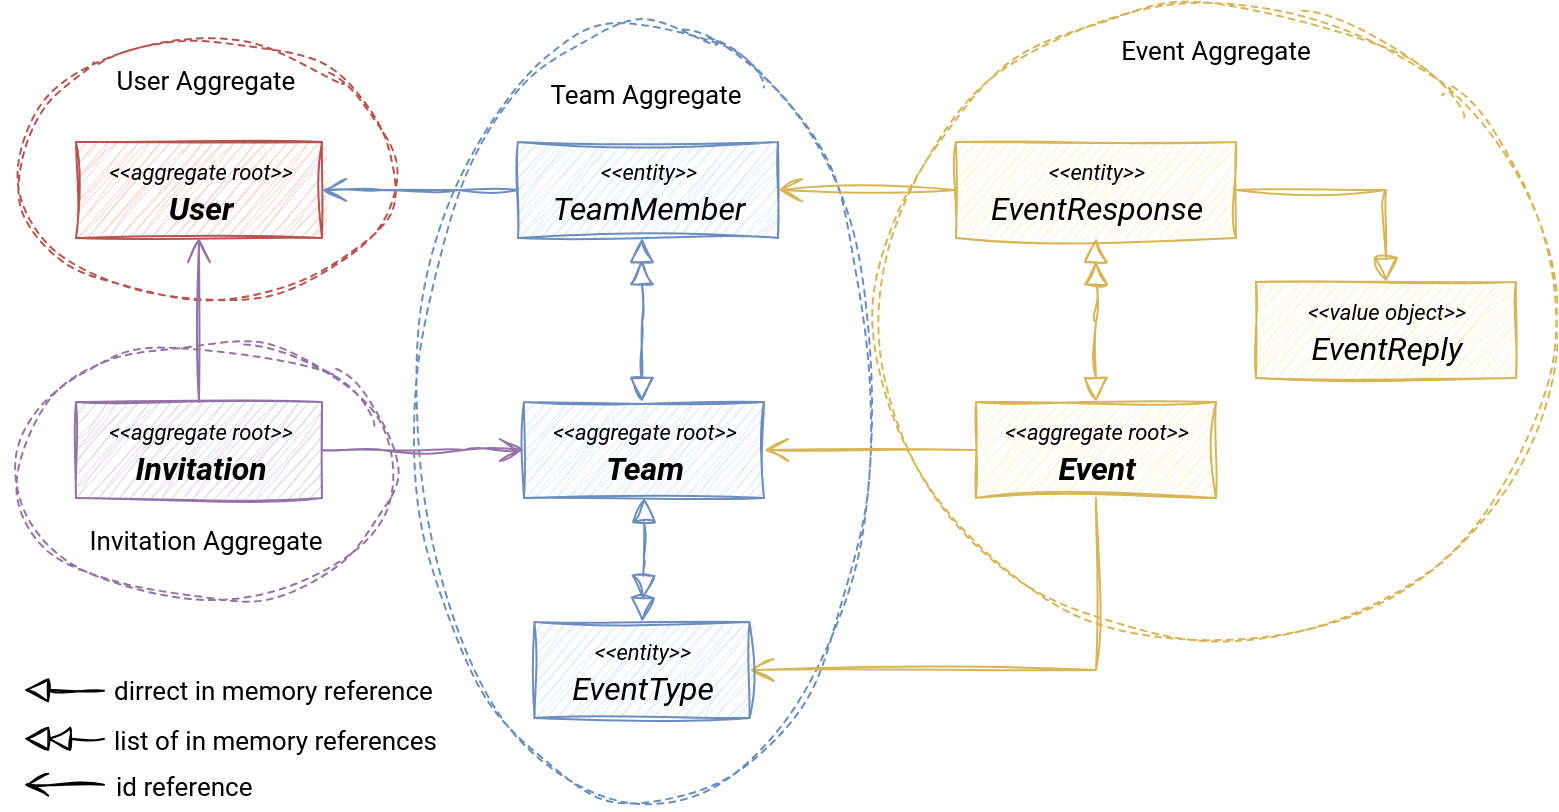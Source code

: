 <mxfile version="22.1.21" type="device">
  <diagram name="Page-1" id="grePgRaoDNj7AmUCVbBd">
    <mxGraphModel dx="819" dy="426" grid="1" gridSize="10" guides="1" tooltips="1" connect="1" arrows="1" fold="1" page="1" pageScale="1" pageWidth="850" pageHeight="1100" math="0" shadow="0">
      <root>
        <mxCell id="0" />
        <mxCell id="1" parent="0" />
        <mxCell id="rNG54FNHqMWdp60zCdtg-184" value="&lt;div align=&quot;left&quot; style=&quot;font-size: 13px;&quot;&gt;User Aggregate&lt;br style=&quot;font-size: 13px;&quot;&gt;&lt;/div&gt;" style="ellipse;whiteSpace=wrap;html=1;fontFamily=Roboto;fontSize=13;fillColor=none;sketch=1;curveFitting=1;jiggle=2;dashed=1;spacingTop=5;verticalAlign=top;fontSource=https%3A%2F%2Ffonts.googleapis.com%2Fcss%3Ffamily%3DRoboto;strokeColor=#b85450;" vertex="1" parent="1">
          <mxGeometry x="20" y="90" width="190" height="130" as="geometry" />
        </mxCell>
        <mxCell id="rNG54FNHqMWdp60zCdtg-185" value="Invitation Aggregate" style="ellipse;whiteSpace=wrap;html=1;fontFamily=Roboto;fontSize=13;fillColor=none;sketch=1;curveFitting=1;jiggle=2;dashed=1;verticalAlign=bottom;spacingBottom=20;spacingTop=0;fontSource=https%3A%2F%2Ffonts.googleapis.com%2Fcss%3Ffamily%3DRoboto;strokeColor=#9673a6;" vertex="1" parent="1">
          <mxGeometry x="20" y="240" width="190" height="130" as="geometry" />
        </mxCell>
        <mxCell id="rNG54FNHqMWdp60zCdtg-179" value="Team Aggregate" style="ellipse;whiteSpace=wrap;html=1;fontFamily=Roboto;fontSize=13;fillColor=none;sketch=1;curveFitting=1;jiggle=2;dashed=1;verticalAlign=top;spacingTop=22;fontSource=https%3A%2F%2Ffonts.googleapis.com%2Fcss%3Ffamily%3DRoboto;strokeColor=#6c8ebf;" vertex="1" parent="1">
          <mxGeometry x="220" y="80" width="230" height="390" as="geometry" />
        </mxCell>
        <mxCell id="rNG54FNHqMWdp60zCdtg-181" value="Event Aggregate" style="ellipse;whiteSpace=wrap;html=1;fontFamily=Roboto;fontSize=13;fillColor=none;sketch=1;curveFitting=1;jiggle=2;dashed=1;strokeColor=#d6b656;verticalAlign=top;fontSource=https%3A%2F%2Ffonts.googleapis.com%2Fcss%3Ffamily%3DRoboto;spacingTop=10;" vertex="1" parent="1">
          <mxGeometry x="450" y="70" width="340" height="320" as="geometry" />
        </mxCell>
        <mxCell id="rNG54FNHqMWdp60zCdtg-138" style="edgeStyle=orthogonalEdgeStyle;rounded=0;orthogonalLoop=1;jettySize=auto;html=1;sketch=1;curveFitting=1;jiggle=2;endArrow=doubleBlock;endFill=0;endSize=10;startSize=10;fillColor=#dae8fc;strokeColor=#6c8ebf;startArrow=block;startFill=0;" edge="1" parent="1">
          <mxGeometry relative="1" as="geometry">
            <mxPoint x="332.966" y="270" as="sourcePoint" />
            <mxPoint x="332.966" y="188" as="targetPoint" />
            <Array as="points">
              <mxPoint x="333" y="230" />
              <mxPoint x="333" y="230" />
            </Array>
          </mxGeometry>
        </mxCell>
        <mxCell id="rNG54FNHqMWdp60zCdtg-144" style="edgeStyle=orthogonalEdgeStyle;shape=connector;rounded=0;sketch=1;jiggle=2;curveFitting=1;orthogonalLoop=1;jettySize=auto;html=1;labelBackgroundColor=default;strokeColor=#d6b656;align=center;verticalAlign=middle;fontFamily=Helvetica;fontSize=11;fontColor=default;endArrow=block;endFill=0;startSize=10;endSize=10;fillColor=#fff2cc;startArrow=none;startFill=0;" edge="1" parent="1" source="rNG54FNHqMWdp60zCdtg-154" target="rNG54FNHqMWdp60zCdtg-175">
          <mxGeometry relative="1" as="geometry">
            <mxPoint x="626.5" y="194" as="sourcePoint" />
            <mxPoint x="716.5" y="194" as="targetPoint" />
          </mxGeometry>
        </mxCell>
        <mxCell id="rNG54FNHqMWdp60zCdtg-145" style="edgeStyle=orthogonalEdgeStyle;shape=connector;rounded=0;sketch=1;jiggle=2;curveFitting=1;orthogonalLoop=1;jettySize=auto;html=1;labelBackgroundColor=default;strokeColor=#d6b656;align=center;verticalAlign=middle;fontFamily=Helvetica;fontSize=11;fontColor=default;endArrow=doubleBlock;endFill=0;startSize=10;endSize=10;exitX=0.5;exitY=0;exitDx=0;exitDy=0;fillColor=#fff2cc;startArrow=block;startFill=0;" edge="1" parent="1">
          <mxGeometry relative="1" as="geometry">
            <mxPoint x="560" y="270" as="sourcePoint" />
            <mxPoint x="560.034" y="188" as="targetPoint" />
            <Array as="points">
              <mxPoint x="560" y="230" />
              <mxPoint x="560" y="230" />
            </Array>
          </mxGeometry>
        </mxCell>
        <mxCell id="rNG54FNHqMWdp60zCdtg-146" value="&lt;p style=&quot;line-height: 30%;&quot;&gt;&lt;i&gt;&lt;font style=&quot;font-size: 11px;&quot;&gt;&amp;lt;&amp;lt;aggregate root&amp;gt;&amp;gt;&lt;/font&gt;&lt;/i&gt;&lt;/p&gt;&lt;div style=&quot;line-height: 30%;&quot;&gt;&lt;b&gt;&lt;font style=&quot;font-size: 16px;&quot;&gt;User&lt;/font&gt;&lt;/b&gt;&lt;/div&gt;" style="swimlane;fontStyle=2;align=center;verticalAlign=top;childLayout=stackLayout;horizontal=1;startSize=48;horizontalStack=0;resizeParent=1;resizeLast=0;collapsible=1;marginBottom=0;rounded=0;shadow=0;strokeWidth=1;sketch=1;curveFitting=1;jiggle=2;fontFamily=Roboto;fontSource=https%3A%2F%2Ffonts.googleapis.com%2Fcss%3Ffamily%3DRoboto;fontSize=14;spacingTop=-9;html=1;fillColor=#f8cecc;strokeColor=#b85450;" vertex="1" collapsed="1" parent="1">
          <mxGeometry x="50" y="140" width="123" height="48" as="geometry">
            <mxRectangle x="13" y="140" width="160" height="108" as="alternateBounds" />
          </mxGeometry>
        </mxCell>
        <mxCell id="rNG54FNHqMWdp60zCdtg-147" value="email" style="text;align=left;verticalAlign=top;spacingLeft=4;spacingRight=4;overflow=hidden;rotatable=0;points=[[0,0.5],[1,0.5]];portConstraint=eastwest;fontFamily=Roboto;fontSource=https%3A%2F%2Ffonts.googleapis.com%2Fcss%3Ffamily%3DRoboto;" vertex="1" parent="rNG54FNHqMWdp60zCdtg-146">
          <mxGeometry y="48" width="160" height="26" as="geometry" />
        </mxCell>
        <mxCell id="rNG54FNHqMWdp60zCdtg-148" value="name" style="text;align=left;verticalAlign=top;spacingLeft=4;spacingRight=4;overflow=hidden;rotatable=0;points=[[0,0.5],[1,0.5]];portConstraint=eastwest;rounded=0;shadow=0;html=0;fontFamily=Roboto;fontSource=https%3A%2F%2Ffonts.googleapis.com%2Fcss%3Ffamily%3DRoboto;" vertex="1" parent="rNG54FNHqMWdp60zCdtg-146">
          <mxGeometry y="74" width="160" height="26" as="geometry" />
        </mxCell>
        <mxCell id="rNG54FNHqMWdp60zCdtg-149" value="" style="line;html=1;strokeWidth=1;align=left;verticalAlign=middle;spacingTop=-1;spacingLeft=3;spacingRight=3;rotatable=0;labelPosition=right;points=[];portConstraint=eastwest;sketch=1;curveFitting=1;jiggle=2;" vertex="1" parent="rNG54FNHqMWdp60zCdtg-146">
          <mxGeometry y="100" width="160" height="8" as="geometry" />
        </mxCell>
        <mxCell id="rNG54FNHqMWdp60zCdtg-186" style="edgeStyle=entityRelationEdgeStyle;shape=connector;rounded=0;sketch=1;jiggle=2;curveFitting=1;orthogonalLoop=1;jettySize=auto;html=1;exitX=0;exitY=0.5;exitDx=0;exitDy=0;labelBackgroundColor=default;strokeColor=#6c8ebf;align=center;verticalAlign=middle;fontFamily=Helvetica;fontSize=11;fontColor=default;endArrow=open;endFill=0;startSize=13;endSize=10;fillColor=#dae8fc;" edge="1" parent="1" source="rNG54FNHqMWdp60zCdtg-150" target="rNG54FNHqMWdp60zCdtg-146">
          <mxGeometry relative="1" as="geometry" />
        </mxCell>
        <mxCell id="rNG54FNHqMWdp60zCdtg-150" value="&lt;p style=&quot;line-height: 30%;&quot;&gt;&lt;i&gt;&lt;font style=&quot;font-size: 11px;&quot;&gt;&amp;lt;&amp;lt;entity&amp;gt;&amp;gt;&lt;/font&gt;&lt;/i&gt;&lt;/p&gt;&lt;div style=&quot;line-height: 30%;&quot;&gt;&lt;font style=&quot;font-size: 16px;&quot;&gt;TeamMember&lt;/font&gt;&lt;/div&gt;" style="swimlane;fontStyle=2;align=center;verticalAlign=top;childLayout=stackLayout;horizontal=1;startSize=48;horizontalStack=0;resizeParent=1;resizeLast=0;collapsible=1;marginBottom=0;rounded=0;shadow=0;strokeWidth=1;sketch=1;curveFitting=1;jiggle=2;fontFamily=Roboto;fontSource=https%3A%2F%2Ffonts.googleapis.com%2Fcss%3Ffamily%3DRoboto;fontSize=14;spacingTop=-9;html=1;fillColor=#dae8fc;strokeColor=#6c8ebf;" vertex="1" collapsed="1" parent="1">
          <mxGeometry x="271" y="140" width="130" height="48" as="geometry">
            <mxRectangle x="238" y="140" width="160" height="108" as="alternateBounds" />
          </mxGeometry>
        </mxCell>
        <mxCell id="rNG54FNHqMWdp60zCdtg-151" value="nickname" style="text;align=left;verticalAlign=top;spacingLeft=4;spacingRight=4;overflow=hidden;rotatable=0;points=[[0,0.5],[1,0.5]];portConstraint=eastwest;fontFamily=Roboto;fontSource=https%3A%2F%2Ffonts.googleapis.com%2Fcss%3Ffamily%3DRoboto;" vertex="1" parent="rNG54FNHqMWdp60zCdtg-150">
          <mxGeometry y="48" width="160" height="26" as="geometry" />
        </mxCell>
        <mxCell id="rNG54FNHqMWdp60zCdtg-152" value="role" style="text;align=left;verticalAlign=top;spacingLeft=4;spacingRight=4;overflow=hidden;rotatable=0;points=[[0,0.5],[1,0.5]];portConstraint=eastwest;fontFamily=Roboto;fontSource=https%3A%2F%2Ffonts.googleapis.com%2Fcss%3Ffamily%3DRoboto;" vertex="1" parent="rNG54FNHqMWdp60zCdtg-150">
          <mxGeometry y="74" width="160" height="26" as="geometry" />
        </mxCell>
        <mxCell id="rNG54FNHqMWdp60zCdtg-153" value="" style="line;html=1;strokeWidth=1;align=left;verticalAlign=middle;spacingTop=-1;spacingLeft=3;spacingRight=3;rotatable=0;labelPosition=right;points=[];portConstraint=eastwest;sketch=1;curveFitting=1;jiggle=2;" vertex="1" parent="rNG54FNHqMWdp60zCdtg-150">
          <mxGeometry y="100" width="160" height="8" as="geometry" />
        </mxCell>
        <mxCell id="rNG54FNHqMWdp60zCdtg-183" style="edgeStyle=orthogonalEdgeStyle;shape=connector;rounded=0;sketch=1;jiggle=2;curveFitting=1;orthogonalLoop=1;jettySize=auto;html=1;exitX=0;exitY=0.5;exitDx=0;exitDy=0;labelBackgroundColor=default;strokeColor=#d6b656;align=center;verticalAlign=middle;fontFamily=Helvetica;fontSize=11;fontColor=default;endArrow=open;endFill=0;startSize=13;endSize=10;fillColor=#fff2cc;" edge="1" parent="1" source="rNG54FNHqMWdp60zCdtg-154" target="rNG54FNHqMWdp60zCdtg-150">
          <mxGeometry relative="1" as="geometry" />
        </mxCell>
        <mxCell id="rNG54FNHqMWdp60zCdtg-154" value="&lt;p style=&quot;line-height: 30%;&quot;&gt;&lt;i&gt;&lt;font style=&quot;font-size: 11px;&quot;&gt;&amp;lt;&amp;lt;entity&amp;gt;&amp;gt;&lt;/font&gt;&lt;/i&gt;&lt;/p&gt;&lt;div style=&quot;line-height: 30%;&quot;&gt;&lt;font style=&quot;font-size: 16px;&quot;&gt;EventResponse&lt;/font&gt;&lt;/div&gt;" style="swimlane;fontStyle=2;align=center;verticalAlign=top;childLayout=stackLayout;horizontal=1;startSize=48;horizontalStack=0;resizeParent=1;resizeLast=0;collapsible=1;marginBottom=0;rounded=0;shadow=0;strokeWidth=1;sketch=1;curveFitting=1;jiggle=2;fontFamily=Roboto;fontSource=https%3A%2F%2Ffonts.googleapis.com%2Fcss%3Ffamily%3DRoboto;fontSize=14;spacingTop=-9;html=1;fillColor=#fff2cc;strokeColor=#d6b656;" vertex="1" collapsed="1" parent="1">
          <mxGeometry x="490" y="140" width="140" height="48" as="geometry">
            <mxRectangle x="468" y="153" width="160" height="82" as="alternateBounds" />
          </mxGeometry>
        </mxCell>
        <mxCell id="rNG54FNHqMWdp60zCdtg-155" value="timestamp" style="text;align=left;verticalAlign=top;spacingLeft=4;spacingRight=4;overflow=hidden;rotatable=0;points=[[0,0.5],[1,0.5]];portConstraint=eastwest;fontFamily=Roboto;fontSource=https%3A%2F%2Ffonts.googleapis.com%2Fcss%3Ffamily%3DRoboto;" vertex="1" parent="rNG54FNHqMWdp60zCdtg-154">
          <mxGeometry y="48" width="160" height="26" as="geometry" />
        </mxCell>
        <mxCell id="rNG54FNHqMWdp60zCdtg-156" value="" style="line;html=1;strokeWidth=1;align=left;verticalAlign=middle;spacingTop=-1;spacingLeft=3;spacingRight=3;rotatable=0;labelPosition=right;points=[];portConstraint=eastwest;sketch=1;curveFitting=1;jiggle=2;" vertex="1" parent="rNG54FNHqMWdp60zCdtg-154">
          <mxGeometry y="74" width="160" height="8" as="geometry" />
        </mxCell>
        <mxCell id="rNG54FNHqMWdp60zCdtg-189" style="edgeStyle=orthogonalEdgeStyle;shape=connector;rounded=0;sketch=1;jiggle=2;curveFitting=1;orthogonalLoop=1;jettySize=auto;html=1;exitX=0;exitY=0.5;exitDx=0;exitDy=0;labelBackgroundColor=default;strokeColor=#d6b656;align=center;verticalAlign=middle;fontFamily=Helvetica;fontSize=11;fontColor=default;endArrow=open;endFill=0;startSize=13;endSize=10;fillColor=#fff2cc;" edge="1" parent="1" source="rNG54FNHqMWdp60zCdtg-157" target="rNG54FNHqMWdp60zCdtg-169">
          <mxGeometry relative="1" as="geometry" />
        </mxCell>
        <mxCell id="rNG54FNHqMWdp60zCdtg-207" style="edgeStyle=orthogonalEdgeStyle;shape=connector;rounded=0;sketch=1;jiggle=2;curveFitting=1;orthogonalLoop=1;jettySize=auto;html=1;exitX=0.5;exitY=1;exitDx=0;exitDy=0;entryX=1;entryY=0.5;entryDx=0;entryDy=0;labelBackgroundColor=default;strokeColor=#d6b656;align=center;verticalAlign=middle;fontFamily=Helvetica;fontSize=11;fontColor=default;endArrow=open;endFill=0;startSize=13;endSize=10;fillColor=#fff2cc;" edge="1" parent="1" source="rNG54FNHqMWdp60zCdtg-157" target="rNG54FNHqMWdp60zCdtg-165">
          <mxGeometry relative="1" as="geometry" />
        </mxCell>
        <mxCell id="rNG54FNHqMWdp60zCdtg-157" value="&lt;p style=&quot;line-height: 30%;&quot;&gt;&lt;i&gt;&lt;font style=&quot;font-size: 11px;&quot;&gt;&amp;lt;&amp;lt;aggregate root&amp;gt;&amp;gt;&lt;/font&gt;&lt;/i&gt;&lt;/p&gt;&lt;div style=&quot;line-height: 30%;&quot;&gt;&lt;b&gt;&lt;font style=&quot;font-size: 16px;&quot;&gt;Event&lt;/font&gt;&lt;/b&gt;&lt;/div&gt;" style="swimlane;fontStyle=2;align=center;verticalAlign=top;childLayout=stackLayout;horizontal=1;startSize=48;horizontalStack=0;resizeParent=1;resizeLast=0;collapsible=1;marginBottom=0;rounded=0;shadow=0;strokeWidth=1;sketch=1;curveFitting=1;jiggle=2;fontFamily=Roboto;fontSource=https%3A%2F%2Ffonts.googleapis.com%2Fcss%3Ffamily%3DRoboto;fontSize=14;spacingTop=-9;html=1;fillColor=#fff2cc;strokeColor=#d6b656;" vertex="1" collapsed="1" parent="1">
          <mxGeometry x="500" y="270" width="120" height="48" as="geometry">
            <mxRectangle x="468" y="284" width="160" height="206" as="alternateBounds" />
          </mxGeometry>
        </mxCell>
        <mxCell id="rNG54FNHqMWdp60zCdtg-158" value="from" style="text;align=left;verticalAlign=top;spacingLeft=4;spacingRight=4;overflow=hidden;rotatable=0;points=[[0,0.5],[1,0.5]];portConstraint=eastwest;fontFamily=Roboto;fontSource=https%3A%2F%2Ffonts.googleapis.com%2Fcss%3Ffamily%3DRoboto;" vertex="1" parent="rNG54FNHqMWdp60zCdtg-157">
          <mxGeometry y="48" width="160" height="26" as="geometry" />
        </mxCell>
        <mxCell id="rNG54FNHqMWdp60zCdtg-159" value="to" style="text;align=left;verticalAlign=top;spacingLeft=4;spacingRight=4;overflow=hidden;rotatable=0;points=[[0,0.5],[1,0.5]];portConstraint=eastwest;fontFamily=Roboto;fontSource=https%3A%2F%2Ffonts.googleapis.com%2Fcss%3Ffamily%3DRoboto;" vertex="1" parent="rNG54FNHqMWdp60zCdtg-157">
          <mxGeometry y="74" width="160" height="26" as="geometry" />
        </mxCell>
        <mxCell id="rNG54FNHqMWdp60zCdtg-160" value="description" style="text;align=left;verticalAlign=top;spacingLeft=4;spacingRight=4;overflow=hidden;rotatable=0;points=[[0,0.5],[1,0.5]];portConstraint=eastwest;fontFamily=Roboto;fontSource=https%3A%2F%2Ffonts.googleapis.com%2Fcss%3Ffamily%3DRoboto;" vertex="1" parent="rNG54FNHqMWdp60zCdtg-157">
          <mxGeometry y="100" width="160" height="26" as="geometry" />
        </mxCell>
        <mxCell id="rNG54FNHqMWdp60zCdtg-161" value="status" style="text;align=left;verticalAlign=top;spacingLeft=4;spacingRight=4;overflow=hidden;rotatable=0;points=[[0,0.5],[1,0.5]];portConstraint=eastwest;fontFamily=Roboto;fontSource=https%3A%2F%2Ffonts.googleapis.com%2Fcss%3Ffamily%3DRoboto;" vertex="1" parent="rNG54FNHqMWdp60zCdtg-157">
          <mxGeometry y="126" width="160" height="24" as="geometry" />
        </mxCell>
        <mxCell id="rNG54FNHqMWdp60zCdtg-162" value="meetTime" style="text;align=left;verticalAlign=top;spacingLeft=4;spacingRight=4;overflow=hidden;rotatable=0;points=[[0,0.5],[1,0.5]];portConstraint=eastwest;fontFamily=Roboto;fontSource=https%3A%2F%2Ffonts.googleapis.com%2Fcss%3Ffamily%3DRoboto;" vertex="1" parent="rNG54FNHqMWdp60zCdtg-157">
          <mxGeometry y="150" width="160" height="24" as="geometry" />
        </mxCell>
        <mxCell id="rNG54FNHqMWdp60zCdtg-163" value="replyClosingTime" style="text;align=left;verticalAlign=top;spacingLeft=4;spacingRight=4;overflow=hidden;rotatable=0;points=[[0,0.5],[1,0.5]];portConstraint=eastwest;fontFamily=Roboto;fontSource=https%3A%2F%2Ffonts.googleapis.com%2Fcss%3Ffamily%3DRoboto;" vertex="1" parent="rNG54FNHqMWdp60zCdtg-157">
          <mxGeometry y="174" width="160" height="24" as="geometry" />
        </mxCell>
        <mxCell id="rNG54FNHqMWdp60zCdtg-164" value="" style="line;html=1;strokeWidth=1;align=left;verticalAlign=middle;spacingTop=-1;spacingLeft=3;spacingRight=3;rotatable=0;labelPosition=right;points=[];portConstraint=eastwest;sketch=1;curveFitting=1;jiggle=2;" vertex="1" parent="rNG54FNHqMWdp60zCdtg-157">
          <mxGeometry y="198" width="160" height="8" as="geometry" />
        </mxCell>
        <mxCell id="rNG54FNHqMWdp60zCdtg-165" value="&lt;p style=&quot;line-height: 30%;&quot;&gt;&lt;i&gt;&lt;font style=&quot;font-size: 11px;&quot;&gt;&amp;lt;&amp;lt;entity&amp;gt;&amp;gt;&lt;/font&gt;&lt;/i&gt;&lt;/p&gt;&lt;div style=&quot;line-height: 30%;&quot;&gt;&lt;font style=&quot;font-size: 16px;&quot;&gt;EventType&lt;/font&gt;&lt;/div&gt;" style="swimlane;fontStyle=2;align=center;verticalAlign=top;childLayout=stackLayout;horizontal=1;startSize=48;horizontalStack=0;resizeParent=1;resizeLast=0;collapsible=1;marginBottom=0;rounded=0;shadow=0;strokeWidth=1;sketch=1;curveFitting=1;jiggle=2;fontFamily=Roboto;fontSource=https%3A%2F%2Ffonts.googleapis.com%2Fcss%3Ffamily%3DRoboto;fontSize=14;spacingTop=-9;html=1;fillColor=#dae8fc;strokeColor=#6c8ebf;" vertex="1" collapsed="1" parent="1">
          <mxGeometry x="279.25" y="380" width="107.5" height="48" as="geometry">
            <mxRectangle x="238" y="500" width="160" height="108" as="alternateBounds" />
          </mxGeometry>
        </mxCell>
        <mxCell id="rNG54FNHqMWdp60zCdtg-166" value="name" style="text;align=left;verticalAlign=top;spacingLeft=4;spacingRight=4;overflow=hidden;rotatable=0;points=[[0,0.5],[1,0.5]];portConstraint=eastwest;fontFamily=Roboto;fontSource=https%3A%2F%2Ffonts.googleapis.com%2Fcss%3Ffamily%3DRoboto;" vertex="1" parent="rNG54FNHqMWdp60zCdtg-165">
          <mxGeometry y="48" width="160" height="26" as="geometry" />
        </mxCell>
        <mxCell id="rNG54FNHqMWdp60zCdtg-167" value="description" style="text;align=left;verticalAlign=top;spacingLeft=4;spacingRight=4;overflow=hidden;rotatable=0;points=[[0,0.5],[1,0.5]];portConstraint=eastwest;fontFamily=Roboto;fontSource=https%3A%2F%2Ffonts.googleapis.com%2Fcss%3Ffamily%3DRoboto;" vertex="1" parent="rNG54FNHqMWdp60zCdtg-165">
          <mxGeometry y="74" width="160" height="26" as="geometry" />
        </mxCell>
        <mxCell id="rNG54FNHqMWdp60zCdtg-168" value="" style="line;html=1;strokeWidth=1;align=left;verticalAlign=middle;spacingTop=-1;spacingLeft=3;spacingRight=3;rotatable=0;labelPosition=right;points=[];portConstraint=eastwest;sketch=1;curveFitting=1;jiggle=2;" vertex="1" parent="rNG54FNHqMWdp60zCdtg-165">
          <mxGeometry y="100" width="160" height="8" as="geometry" />
        </mxCell>
        <mxCell id="rNG54FNHqMWdp60zCdtg-206" style="edgeStyle=orthogonalEdgeStyle;shape=connector;rounded=0;sketch=1;jiggle=2;curveFitting=1;orthogonalLoop=1;jettySize=auto;html=1;exitX=0.5;exitY=1;exitDx=0;exitDy=0;labelBackgroundColor=default;strokeColor=#6c8ebf;align=center;verticalAlign=middle;fontFamily=Helvetica;fontSize=11;fontColor=default;endArrow=doubleBlock;endFill=0;startSize=10;endSize=10;fillColor=#dae8fc;startArrow=block;startFill=0;" edge="1" parent="1" source="rNG54FNHqMWdp60zCdtg-169" target="rNG54FNHqMWdp60zCdtg-165">
          <mxGeometry relative="1" as="geometry" />
        </mxCell>
        <mxCell id="rNG54FNHqMWdp60zCdtg-169" value="&lt;p style=&quot;line-height: 30%;&quot;&gt;&lt;i&gt;&lt;font style=&quot;font-size: 11px;&quot;&gt;&amp;lt;&amp;lt;aggregate root&amp;gt;&amp;gt;&lt;/font&gt;&lt;/i&gt;&lt;/p&gt;&lt;div style=&quot;line-height: 30%;&quot;&gt;&lt;font style=&quot;font-size: 16px;&quot;&gt;&lt;b&gt;Team&lt;/b&gt;&lt;/font&gt;&lt;/div&gt;" style="swimlane;fontStyle=2;align=center;verticalAlign=top;childLayout=stackLayout;horizontal=1;startSize=48;horizontalStack=0;resizeParent=1;resizeLast=0;collapsible=1;marginBottom=0;rounded=0;shadow=0;strokeWidth=1;sketch=1;curveFitting=1;jiggle=2;fontFamily=Roboto;fontSource=https%3A%2F%2Ffonts.googleapis.com%2Fcss%3Ffamily%3DRoboto;fontSize=14;spacingTop=-9;html=1;fillColor=#dae8fc;strokeColor=#6c8ebf;" vertex="1" collapsed="1" parent="1">
          <mxGeometry x="274" y="270" width="120" height="48" as="geometry">
            <mxRectangle x="238" y="346" width="160" height="82" as="alternateBounds" />
          </mxGeometry>
        </mxCell>
        <mxCell id="rNG54FNHqMWdp60zCdtg-170" value="name" style="text;align=left;verticalAlign=top;spacingLeft=4;spacingRight=4;overflow=hidden;rotatable=0;points=[[0,0.5],[1,0.5]];portConstraint=eastwest;fontFamily=Roboto;fontSource=https%3A%2F%2Ffonts.googleapis.com%2Fcss%3Ffamily%3DRoboto;" vertex="1" parent="rNG54FNHqMWdp60zCdtg-169">
          <mxGeometry y="48" width="160" height="26" as="geometry" />
        </mxCell>
        <mxCell id="rNG54FNHqMWdp60zCdtg-171" value="" style="line;html=1;strokeWidth=1;align=left;verticalAlign=middle;spacingTop=-1;spacingLeft=3;spacingRight=3;rotatable=0;labelPosition=right;points=[];portConstraint=eastwest;sketch=1;curveFitting=1;jiggle=2;" vertex="1" parent="rNG54FNHqMWdp60zCdtg-169">
          <mxGeometry y="74" width="160" height="8" as="geometry" />
        </mxCell>
        <mxCell id="rNG54FNHqMWdp60zCdtg-187" style="edgeStyle=orthogonalEdgeStyle;shape=connector;rounded=0;sketch=1;jiggle=2;curveFitting=1;orthogonalLoop=1;jettySize=auto;html=1;labelBackgroundColor=default;strokeColor=#9673a6;align=center;verticalAlign=middle;fontFamily=Helvetica;fontSize=11;fontColor=default;endArrow=open;endFill=0;startSize=13;endSize=10;fillColor=#e1d5e7;" edge="1" parent="1" source="rNG54FNHqMWdp60zCdtg-172" target="rNG54FNHqMWdp60zCdtg-146">
          <mxGeometry relative="1" as="geometry" />
        </mxCell>
        <mxCell id="rNG54FNHqMWdp60zCdtg-172" value="&lt;p style=&quot;line-height: 30%;&quot;&gt;&lt;i&gt;&lt;font style=&quot;font-size: 11px;&quot;&gt;&amp;lt;&amp;lt;aggregate root&amp;gt;&amp;gt;&lt;/font&gt;&lt;/i&gt;&lt;/p&gt;&lt;div style=&quot;line-height: 30%;&quot;&gt;&lt;font style=&quot;font-size: 16px;&quot;&gt;&lt;b&gt;Invitation&lt;/b&gt;&lt;/font&gt;&lt;/div&gt;" style="swimlane;fontStyle=2;align=center;verticalAlign=top;childLayout=stackLayout;horizontal=1;startSize=48;horizontalStack=0;resizeParent=1;resizeLast=0;collapsible=1;marginBottom=0;rounded=0;shadow=0;strokeWidth=1;sketch=1;curveFitting=1;jiggle=2;fontFamily=Roboto;fontSource=https%3A%2F%2Ffonts.googleapis.com%2Fcss%3Ffamily%3DRoboto;fontSize=14;spacingTop=-9;html=1;fillColor=#e1d5e7;strokeColor=#9673a6;" vertex="1" collapsed="1" parent="1">
          <mxGeometry x="50" y="270" width="123" height="48" as="geometry">
            <mxRectangle x="13" y="346" width="160" height="82" as="alternateBounds" />
          </mxGeometry>
        </mxCell>
        <mxCell id="rNG54FNHqMWdp60zCdtg-173" value="timestamp" style="text;align=left;verticalAlign=top;spacingLeft=4;spacingRight=4;overflow=hidden;rotatable=0;points=[[0,0.5],[1,0.5]];portConstraint=eastwest;fontFamily=Roboto;fontSource=https%3A%2F%2Ffonts.googleapis.com%2Fcss%3Ffamily%3DRoboto;" vertex="1" parent="rNG54FNHqMWdp60zCdtg-172">
          <mxGeometry y="48" width="160" height="26" as="geometry" />
        </mxCell>
        <mxCell id="rNG54FNHqMWdp60zCdtg-174" value="" style="line;html=1;strokeWidth=1;align=left;verticalAlign=middle;spacingTop=-1;spacingLeft=3;spacingRight=3;rotatable=0;labelPosition=right;points=[];portConstraint=eastwest;sketch=1;curveFitting=1;jiggle=2;" vertex="1" parent="rNG54FNHqMWdp60zCdtg-172">
          <mxGeometry y="74" width="160" height="8" as="geometry" />
        </mxCell>
        <mxCell id="rNG54FNHqMWdp60zCdtg-175" value="&lt;p style=&quot;line-height: 30%;&quot;&gt;&lt;i&gt;&lt;font style=&quot;font-size: 11px;&quot;&gt;&amp;lt;&amp;lt;value object&amp;gt;&amp;gt;&lt;/font&gt;&lt;/i&gt;&lt;/p&gt;&lt;div style=&quot;line-height: 30%;&quot;&gt;&lt;font style=&quot;font-size: 16px;&quot;&gt;EventReply&lt;/font&gt;&lt;/div&gt;" style="swimlane;fontStyle=2;align=center;verticalAlign=top;childLayout=stackLayout;horizontal=1;startSize=48;horizontalStack=0;resizeParent=1;resizeLast=0;collapsible=1;marginBottom=0;rounded=0;shadow=0;strokeWidth=1;sketch=1;curveFitting=1;jiggle=2;fontFamily=Roboto;fontSource=https%3A%2F%2Ffonts.googleapis.com%2Fcss%3Ffamily%3DRoboto;fontSize=14;spacingTop=-9;html=1;fillColor=#fff2cc;strokeColor=#d6b656;" vertex="1" collapsed="1" parent="1">
          <mxGeometry x="640" y="210" width="130" height="48" as="geometry">
            <mxRectangle x="678" y="140" width="160" height="108" as="alternateBounds" />
          </mxGeometry>
        </mxCell>
        <mxCell id="rNG54FNHqMWdp60zCdtg-176" value="type" style="text;align=left;verticalAlign=top;spacingLeft=4;spacingRight=4;overflow=hidden;rotatable=0;points=[[0,0.5],[1,0.5]];portConstraint=eastwest;fontFamily=Roboto;fontSource=https%3A%2F%2Ffonts.googleapis.com%2Fcss%3Ffamily%3DRoboto;" vertex="1" parent="rNG54FNHqMWdp60zCdtg-175">
          <mxGeometry y="48" width="160" height="26" as="geometry" />
        </mxCell>
        <mxCell id="rNG54FNHqMWdp60zCdtg-177" value="message" style="text;align=left;verticalAlign=top;spacingLeft=4;spacingRight=4;overflow=hidden;rotatable=0;points=[[0,0.5],[1,0.5]];portConstraint=eastwest;fontFamily=Roboto;fontSource=https%3A%2F%2Ffonts.googleapis.com%2Fcss%3Ffamily%3DRoboto;" vertex="1" parent="rNG54FNHqMWdp60zCdtg-175">
          <mxGeometry y="74" width="160" height="26" as="geometry" />
        </mxCell>
        <mxCell id="rNG54FNHqMWdp60zCdtg-178" value="" style="line;html=1;strokeWidth=1;align=left;verticalAlign=middle;spacingTop=-1;spacingLeft=3;spacingRight=3;rotatable=0;labelPosition=right;points=[];portConstraint=eastwest;sketch=1;curveFitting=1;jiggle=2;" vertex="1" parent="rNG54FNHqMWdp60zCdtg-175">
          <mxGeometry y="100" width="160" height="8" as="geometry" />
        </mxCell>
        <mxCell id="rNG54FNHqMWdp60zCdtg-188" style="edgeStyle=entityRelationEdgeStyle;shape=connector;rounded=0;sketch=1;jiggle=2;curveFitting=1;orthogonalLoop=1;jettySize=auto;html=1;exitX=0;exitY=0.5;exitDx=0;exitDy=0;labelBackgroundColor=default;strokeColor=#9673a6;align=center;verticalAlign=middle;fontFamily=Helvetica;fontSize=11;fontColor=default;endArrow=none;endFill=0;startSize=10;endSize=10;fillColor=#e1d5e7;startArrow=open;startFill=0;" edge="1" parent="1" source="rNG54FNHqMWdp60zCdtg-169" target="rNG54FNHqMWdp60zCdtg-172">
          <mxGeometry relative="1" as="geometry" />
        </mxCell>
        <mxCell id="rNG54FNHqMWdp60zCdtg-192" style="shape=connector;rounded=0;sketch=1;jiggle=2;curveFitting=1;orthogonalLoop=1;jettySize=auto;html=1;labelBackgroundColor=default;align=center;verticalAlign=middle;fontFamily=Helvetica;fontSize=11;fontColor=default;endArrow=block;endFill=0;startSize=13;endSize=10;" edge="1" parent="1">
          <mxGeometry relative="1" as="geometry">
            <mxPoint x="64" y="414.34" as="sourcePoint" />
            <mxPoint x="24" y="414" as="targetPoint" />
          </mxGeometry>
        </mxCell>
        <mxCell id="rNG54FNHqMWdp60zCdtg-201" value="dirrect in memory reference" style="edgeLabel;html=1;align=left;verticalAlign=middle;resizable=0;points=[];fontSize=13;fontFamily=Roboto;fontColor=default;fontSource=https%3A%2F%2Ffonts.googleapis.com%2Fcss%3Ffamily%3DRoboto;" vertex="1" connectable="0" parent="rNG54FNHqMWdp60zCdtg-192">
          <mxGeometry x="-0.133" relative="1" as="geometry">
            <mxPoint x="20" as="offset" />
          </mxGeometry>
        </mxCell>
        <mxCell id="rNG54FNHqMWdp60zCdtg-194" style="rounded=0;orthogonalLoop=1;jettySize=auto;html=1;sketch=1;curveFitting=1;jiggle=2;endArrow=doubleBlock;endFill=0;endSize=10;startSize=10;" edge="1" parent="1">
          <mxGeometry relative="1" as="geometry">
            <mxPoint x="64" y="438.34" as="sourcePoint" />
            <mxPoint x="24" y="438.34" as="targetPoint" />
            <Array as="points" />
          </mxGeometry>
        </mxCell>
        <mxCell id="rNG54FNHqMWdp60zCdtg-202" value="list of in memory references" style="edgeLabel;html=1;align=left;verticalAlign=middle;resizable=0;points=[];fontSize=13;fontFamily=Roboto;fontColor=default;fontSource=https%3A%2F%2Ffonts.googleapis.com%2Fcss%3Ffamily%3DRoboto;" vertex="1" connectable="0" parent="rNG54FNHqMWdp60zCdtg-194">
          <mxGeometry x="-0.142" y="2" relative="1" as="geometry">
            <mxPoint x="20" y="-2" as="offset" />
          </mxGeometry>
        </mxCell>
        <mxCell id="rNG54FNHqMWdp60zCdtg-197" style="shape=connector;rounded=0;sketch=1;jiggle=2;curveFitting=1;orthogonalLoop=1;jettySize=auto;html=1;labelBackgroundColor=default;align=center;verticalAlign=middle;fontFamily=Helvetica;fontSize=11;fontColor=default;endArrow=open;endFill=0;startSize=13;endSize=10;" edge="1" parent="1">
          <mxGeometry relative="1" as="geometry">
            <mxPoint x="64" y="461.34" as="sourcePoint" />
            <mxPoint x="24" y="461.34" as="targetPoint" />
          </mxGeometry>
        </mxCell>
        <mxCell id="rNG54FNHqMWdp60zCdtg-203" value="id reference" style="edgeLabel;html=1;align=left;verticalAlign=middle;resizable=0;points=[];fontSize=13;fontFamily=Roboto;fontColor=default;fontSource=https%3A%2F%2Ffonts.googleapis.com%2Fcss%3Ffamily%3DRoboto;" vertex="1" connectable="0" parent="rNG54FNHqMWdp60zCdtg-197">
          <mxGeometry x="-0.175" relative="1" as="geometry">
            <mxPoint x="20" as="offset" />
          </mxGeometry>
        </mxCell>
      </root>
    </mxGraphModel>
  </diagram>
</mxfile>

